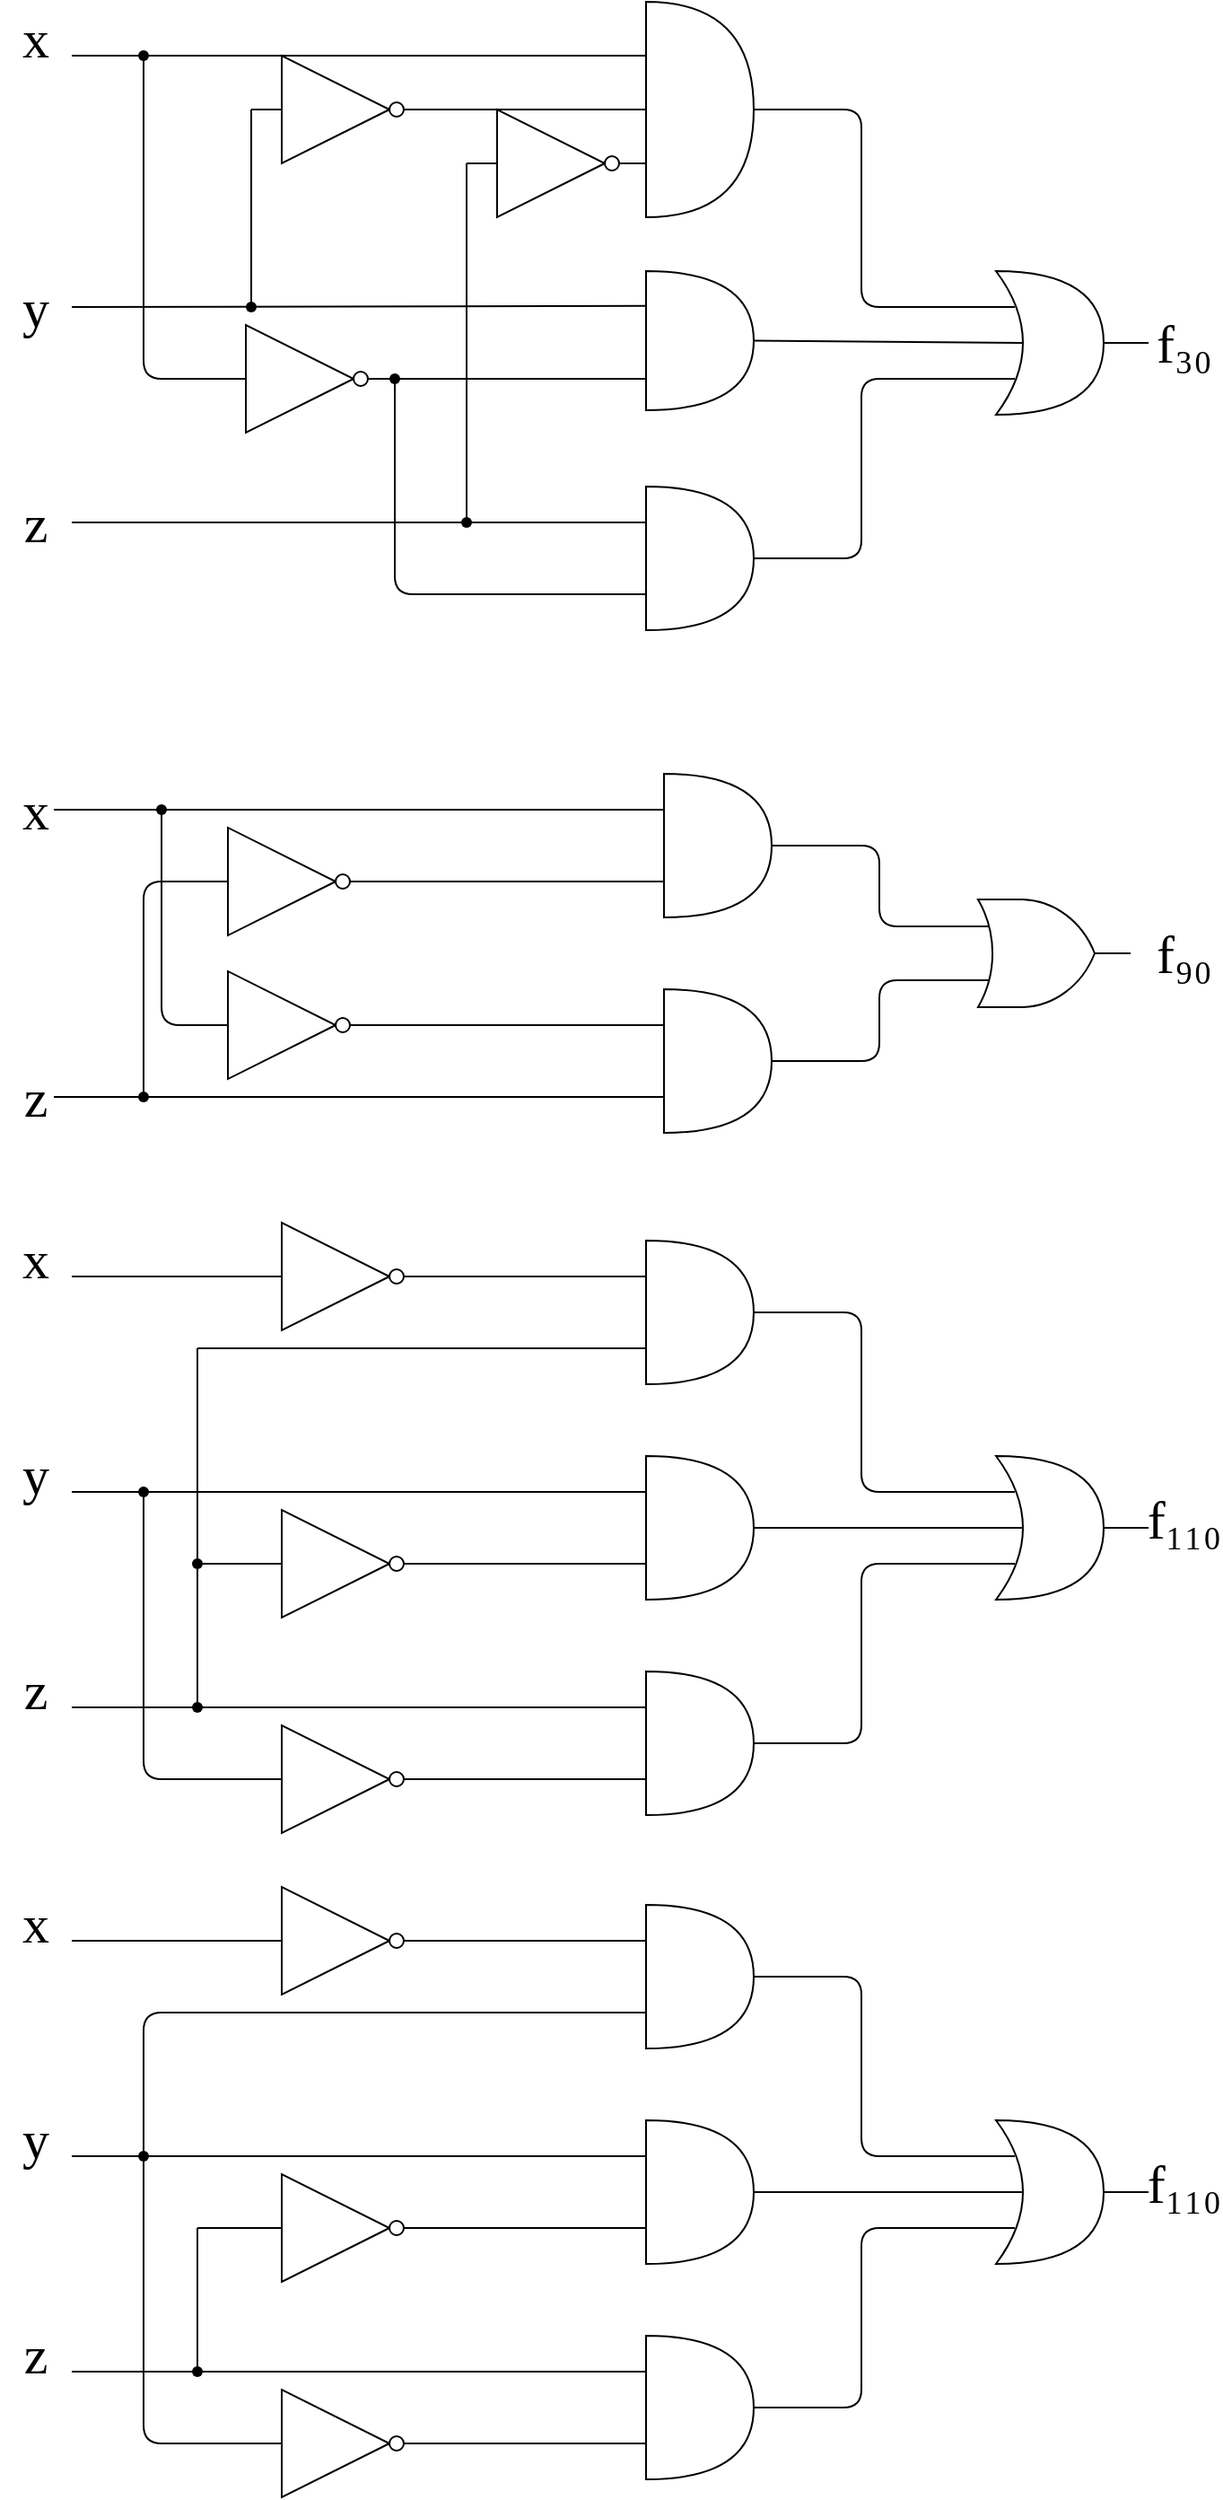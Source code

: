 <mxfile version="14.8.2" type="github">
  <diagram id="0W6Qc_67fqcdbap8SxTc" name="Page-1">
    <mxGraphModel dx="1422" dy="780" grid="1" gridSize="10" guides="1" tooltips="1" connect="1" arrows="1" fold="1" page="1" pageScale="1" pageWidth="1169" pageHeight="1654" math="0" shadow="0">
      <root>
        <mxCell id="0" />
        <mxCell id="1" parent="0" />
        <mxCell id="t_ojbRMO7QkopfVW23T1-269" value="" style="group" parent="1" vertex="1" connectable="0">
          <mxGeometry y="430" width="680" height="200" as="geometry" />
        </mxCell>
        <mxCell id="t_ojbRMO7QkopfVW23T1-270" value="" style="endArrow=none;html=1;entryX=0;entryY=0.25;entryDx=0;entryDy=0;entryPerimeter=0;startArrow=none;" parent="t_ojbRMO7QkopfVW23T1-269" source="t_ojbRMO7QkopfVW23T1-286" target="t_ojbRMO7QkopfVW23T1-274" edge="1">
          <mxGeometry width="50" height="50" relative="1" as="geometry">
            <mxPoint x="30" y="20" as="sourcePoint" />
            <mxPoint x="370" y="15" as="targetPoint" />
          </mxGeometry>
        </mxCell>
        <mxCell id="t_ojbRMO7QkopfVW23T1-271" value="" style="verticalLabelPosition=bottom;shadow=0;dashed=0;align=center;html=1;verticalAlign=top;shape=mxgraph.electrical.logic_gates.inverter_2;sketch=0;strokeColor=#000000;fillColor=#ffffff;" parent="t_ojbRMO7QkopfVW23T1-269" vertex="1">
          <mxGeometry x="110" y="110" width="100" height="60" as="geometry" />
        </mxCell>
        <mxCell id="t_ojbRMO7QkopfVW23T1-272" value="" style="verticalLabelPosition=bottom;shadow=0;dashed=0;align=center;html=1;verticalAlign=top;shape=mxgraph.electrical.logic_gates.logic_gate;operation=or;sketch=0;strokeColor=#000000;fillColor=#ffffff;" parent="t_ojbRMO7QkopfVW23T1-269" vertex="1">
          <mxGeometry x="530" y="70" width="100" height="60" as="geometry" />
        </mxCell>
        <mxCell id="t_ojbRMO7QkopfVW23T1-273" value="" style="verticalLabelPosition=bottom;shadow=0;dashed=0;align=center;html=1;verticalAlign=top;shape=mxgraph.electrical.logic_gates.inverter_2;sketch=0;strokeColor=#000000;fillColor=#ffffff;" parent="t_ojbRMO7QkopfVW23T1-269" vertex="1">
          <mxGeometry x="110" y="30" width="100" height="60" as="geometry" />
        </mxCell>
        <mxCell id="t_ojbRMO7QkopfVW23T1-274" value="" style="shape=or;whiteSpace=wrap;html=1;shadow=0;sketch=0;strokeColor=#000000;fillColor=#ffffff;" parent="t_ojbRMO7QkopfVW23T1-269" vertex="1">
          <mxGeometry x="370" width="60" height="80" as="geometry" />
        </mxCell>
        <mxCell id="t_ojbRMO7QkopfVW23T1-275" value="" style="endArrow=none;html=1;entryX=0;entryY=0.25;entryDx=0;entryDy=0;entryPerimeter=0;exitX=1;exitY=0.5;exitDx=0;exitDy=0;exitPerimeter=0;" parent="t_ojbRMO7QkopfVW23T1-269" source="t_ojbRMO7QkopfVW23T1-271" target="t_ojbRMO7QkopfVW23T1-276" edge="1">
          <mxGeometry width="50" height="50" relative="1" as="geometry">
            <mxPoint x="250" y="140" as="sourcePoint" />
            <mxPoint x="370" y="135" as="targetPoint" />
          </mxGeometry>
        </mxCell>
        <mxCell id="t_ojbRMO7QkopfVW23T1-276" value="" style="shape=or;whiteSpace=wrap;html=1;shadow=0;sketch=0;strokeColor=#000000;fillColor=#ffffff;" parent="t_ojbRMO7QkopfVW23T1-269" vertex="1">
          <mxGeometry x="370" y="120" width="60" height="80" as="geometry" />
        </mxCell>
        <mxCell id="t_ojbRMO7QkopfVW23T1-277" value="" style="endArrow=none;html=1;exitX=0;exitY=0.5;exitDx=0;exitDy=0;exitPerimeter=0;" parent="t_ojbRMO7QkopfVW23T1-269" source="t_ojbRMO7QkopfVW23T1-271" edge="1">
          <mxGeometry width="50" height="50" relative="1" as="geometry">
            <mxPoint x="260" y="250" as="sourcePoint" />
            <mxPoint x="90" y="20" as="targetPoint" />
            <Array as="points">
              <mxPoint x="90" y="140" />
            </Array>
          </mxGeometry>
        </mxCell>
        <mxCell id="t_ojbRMO7QkopfVW23T1-278" value="" style="endArrow=none;html=1;entryX=0;entryY=0.75;entryDx=0;entryDy=0;entryPerimeter=0;exitX=1;exitY=0.5;exitDx=0;exitDy=0;exitPerimeter=0;" parent="t_ojbRMO7QkopfVW23T1-269" source="t_ojbRMO7QkopfVW23T1-273" target="t_ojbRMO7QkopfVW23T1-274" edge="1">
          <mxGeometry width="50" height="50" relative="1" as="geometry">
            <mxPoint x="210" y="60" as="sourcePoint" />
            <mxPoint x="360" y="59.5" as="targetPoint" />
          </mxGeometry>
        </mxCell>
        <mxCell id="t_ojbRMO7QkopfVW23T1-279" value="" style="endArrow=none;html=1;entryX=0;entryY=0.75;entryDx=0;entryDy=0;entryPerimeter=0;" parent="t_ojbRMO7QkopfVW23T1-269" target="t_ojbRMO7QkopfVW23T1-276" edge="1">
          <mxGeometry width="50" height="50" relative="1" as="geometry">
            <mxPoint x="30" y="180" as="sourcePoint" />
            <mxPoint x="310" y="200" as="targetPoint" />
          </mxGeometry>
        </mxCell>
        <mxCell id="t_ojbRMO7QkopfVW23T1-280" value="" style="endArrow=none;html=1;exitX=0;exitY=0.5;exitDx=0;exitDy=0;exitPerimeter=0;" parent="t_ojbRMO7QkopfVW23T1-269" source="t_ojbRMO7QkopfVW23T1-273" edge="1">
          <mxGeometry width="50" height="50" relative="1" as="geometry">
            <mxPoint x="120" y="150" as="sourcePoint" />
            <mxPoint x="80" y="180" as="targetPoint" />
            <Array as="points">
              <mxPoint x="80" y="60" />
            </Array>
          </mxGeometry>
        </mxCell>
        <mxCell id="t_ojbRMO7QkopfVW23T1-281" value="" style="endArrow=none;html=1;entryX=0;entryY=0.25;entryDx=0;entryDy=0;entryPerimeter=0;exitX=1;exitY=0.5;exitDx=0;exitDy=0;exitPerimeter=0;" parent="t_ojbRMO7QkopfVW23T1-269" source="t_ojbRMO7QkopfVW23T1-274" target="t_ojbRMO7QkopfVW23T1-272" edge="1">
          <mxGeometry width="50" height="50" relative="1" as="geometry">
            <mxPoint x="260" y="250" as="sourcePoint" />
            <mxPoint x="310" y="200" as="targetPoint" />
            <Array as="points">
              <mxPoint x="490" y="40" />
              <mxPoint x="490" y="85" />
            </Array>
          </mxGeometry>
        </mxCell>
        <mxCell id="t_ojbRMO7QkopfVW23T1-282" value="" style="endArrow=none;html=1;entryX=0;entryY=0.75;entryDx=0;entryDy=0;entryPerimeter=0;exitX=1;exitY=0.5;exitDx=0;exitDy=0;exitPerimeter=0;" parent="t_ojbRMO7QkopfVW23T1-269" source="t_ojbRMO7QkopfVW23T1-276" target="t_ojbRMO7QkopfVW23T1-272" edge="1">
          <mxGeometry width="50" height="50" relative="1" as="geometry">
            <mxPoint x="440" y="50" as="sourcePoint" />
            <mxPoint x="540" y="95" as="targetPoint" />
            <Array as="points">
              <mxPoint x="490" y="160" />
              <mxPoint x="490" y="115" />
            </Array>
          </mxGeometry>
        </mxCell>
        <mxCell id="t_ojbRMO7QkopfVW23T1-283" value="&lt;font style=&quot;font-size: 30px&quot; face=&quot;Times New Roman&quot;&gt;x&lt;/font&gt;" style="text;html=1;strokeColor=none;fillColor=none;align=center;verticalAlign=middle;whiteSpace=wrap;rounded=0;shadow=0;sketch=0;" parent="t_ojbRMO7QkopfVW23T1-269" vertex="1">
          <mxGeometry y="10" width="40" height="20" as="geometry" />
        </mxCell>
        <mxCell id="t_ojbRMO7QkopfVW23T1-284" value="&lt;font style=&quot;font-size: 30px&quot; face=&quot;Times New Roman&quot;&gt;z&lt;/font&gt;" style="text;html=1;strokeColor=none;fillColor=none;align=center;verticalAlign=middle;whiteSpace=wrap;rounded=0;shadow=0;sketch=0;" parent="t_ojbRMO7QkopfVW23T1-269" vertex="1">
          <mxGeometry y="170" width="40" height="20" as="geometry" />
        </mxCell>
        <mxCell id="t_ojbRMO7QkopfVW23T1-285" value="&lt;div style=&quot;font-size: 30px&quot;&gt;&lt;font style=&quot;font-size: 30px&quot; face=&quot;Times New Roman&quot;&gt;f₉₀&lt;/font&gt;&lt;/div&gt;" style="text;html=1;strokeColor=none;fillColor=none;align=center;verticalAlign=middle;whiteSpace=wrap;rounded=0;shadow=0;sketch=0;" parent="t_ojbRMO7QkopfVW23T1-269" vertex="1">
          <mxGeometry x="640" y="90" width="40" height="20" as="geometry" />
        </mxCell>
        <mxCell id="t_ojbRMO7QkopfVW23T1-286" value="" style="shape=waypoint;sketch=0;fillStyle=solid;size=6;pointerEvents=1;points=[];fillColor=none;resizable=0;rotatable=0;perimeter=centerPerimeter;snapToPoint=1;" parent="t_ojbRMO7QkopfVW23T1-269" vertex="1">
          <mxGeometry x="70" width="40" height="40" as="geometry" />
        </mxCell>
        <mxCell id="t_ojbRMO7QkopfVW23T1-287" value="" style="endArrow=none;html=1;entryDx=0;entryDy=0;entryPerimeter=0;" parent="t_ojbRMO7QkopfVW23T1-269" target="t_ojbRMO7QkopfVW23T1-286" edge="1">
          <mxGeometry width="50" height="50" relative="1" as="geometry">
            <mxPoint x="30" y="20" as="sourcePoint" />
            <mxPoint x="370" y="20" as="targetPoint" />
          </mxGeometry>
        </mxCell>
        <mxCell id="t_ojbRMO7QkopfVW23T1-288" value="" style="shape=waypoint;sketch=0;fillStyle=solid;size=6;pointerEvents=1;points=[];fillColor=none;resizable=0;rotatable=0;perimeter=centerPerimeter;snapToPoint=1;" parent="t_ojbRMO7QkopfVW23T1-269" vertex="1">
          <mxGeometry x="60" y="160" width="40" height="40" as="geometry" />
        </mxCell>
        <mxCell id="t_ojbRMO7QkopfVW23T1-289" value="" style="group" parent="1" vertex="1" connectable="0">
          <mxGeometry y="680" width="615" height="330" as="geometry" />
        </mxCell>
        <mxCell id="t_ojbRMO7QkopfVW23T1-290" value="" style="shape=xor;whiteSpace=wrap;html=1;" parent="t_ojbRMO7QkopfVW23T1-289" vertex="1">
          <mxGeometry x="555" y="130" width="60" height="80" as="geometry" />
        </mxCell>
        <mxCell id="t_ojbRMO7QkopfVW23T1-291" value="" style="shape=or;whiteSpace=wrap;html=1;" parent="t_ojbRMO7QkopfVW23T1-289" vertex="1">
          <mxGeometry x="360" y="10" width="60" height="80" as="geometry" />
        </mxCell>
        <mxCell id="t_ojbRMO7QkopfVW23T1-292" value="&lt;font style=&quot;font-size: 30px&quot; face=&quot;Times New Roman&quot;&gt;x&lt;/font&gt;" style="text;html=1;strokeColor=none;fillColor=none;align=center;verticalAlign=middle;whiteSpace=wrap;rounded=0;shadow=0;sketch=0;" parent="t_ojbRMO7QkopfVW23T1-289" vertex="1">
          <mxGeometry y="10" width="40" height="20" as="geometry" />
        </mxCell>
        <mxCell id="t_ojbRMO7QkopfVW23T1-293" value="&lt;font style=&quot;font-size: 30px&quot; face=&quot;Times New Roman&quot;&gt;z&lt;/font&gt;" style="text;html=1;strokeColor=none;fillColor=none;align=center;verticalAlign=middle;whiteSpace=wrap;rounded=0;shadow=0;sketch=0;" parent="t_ojbRMO7QkopfVW23T1-289" vertex="1">
          <mxGeometry y="250" width="40" height="20" as="geometry" />
        </mxCell>
        <mxCell id="t_ojbRMO7QkopfVW23T1-294" value="&lt;font style=&quot;font-size: 30px&quot; face=&quot;Times New Roman&quot;&gt;y&lt;/font&gt;" style="text;html=1;strokeColor=none;fillColor=none;align=center;verticalAlign=middle;whiteSpace=wrap;rounded=0;shadow=0;sketch=0;" parent="t_ojbRMO7QkopfVW23T1-289" vertex="1">
          <mxGeometry y="130" width="40" height="20" as="geometry" />
        </mxCell>
        <mxCell id="t_ojbRMO7QkopfVW23T1-295" value="" style="endArrow=none;html=1;entryX=0;entryY=0.25;entryDx=0;entryDy=0;entryPerimeter=0;exitX=1;exitY=0.5;exitDx=0;exitDy=0;exitPerimeter=0;" parent="t_ojbRMO7QkopfVW23T1-289" source="t_ojbRMO7QkopfVW23T1-296" target="t_ojbRMO7QkopfVW23T1-291" edge="1">
          <mxGeometry width="50" height="50" relative="1" as="geometry">
            <mxPoint x="140" y="30" as="sourcePoint" />
            <mxPoint x="460" y="150" as="targetPoint" />
          </mxGeometry>
        </mxCell>
        <mxCell id="t_ojbRMO7QkopfVW23T1-296" value="" style="verticalLabelPosition=bottom;shadow=0;dashed=0;align=center;html=1;verticalAlign=top;shape=mxgraph.electrical.logic_gates.inverter_2;sketch=0;strokeColor=#000000;fillColor=#ffffff;" parent="t_ojbRMO7QkopfVW23T1-289" vertex="1">
          <mxGeometry x="140" width="100" height="60" as="geometry" />
        </mxCell>
        <mxCell id="t_ojbRMO7QkopfVW23T1-297" value="" style="endArrow=none;html=1;entryX=1;entryY=1;entryDx=0;entryDy=0;exitX=0;exitY=0.25;exitDx=0;exitDy=0;exitPerimeter=0;" parent="t_ojbRMO7QkopfVW23T1-289" source="t_ojbRMO7QkopfVW23T1-298" target="t_ojbRMO7QkopfVW23T1-294" edge="1">
          <mxGeometry width="50" height="50" relative="1" as="geometry">
            <mxPoint x="350" y="110" as="sourcePoint" />
            <mxPoint x="460" y="30" as="targetPoint" />
          </mxGeometry>
        </mxCell>
        <mxCell id="t_ojbRMO7QkopfVW23T1-298" value="" style="shape=or;whiteSpace=wrap;html=1;" parent="t_ojbRMO7QkopfVW23T1-289" vertex="1">
          <mxGeometry x="360" y="130" width="60" height="80" as="geometry" />
        </mxCell>
        <mxCell id="t_ojbRMO7QkopfVW23T1-299" value="" style="shape=or;whiteSpace=wrap;html=1;" parent="t_ojbRMO7QkopfVW23T1-289" vertex="1">
          <mxGeometry x="360" y="250" width="60" height="80" as="geometry" />
        </mxCell>
        <mxCell id="t_ojbRMO7QkopfVW23T1-300" value="" style="verticalLabelPosition=bottom;shadow=0;dashed=0;align=center;html=1;verticalAlign=top;shape=mxgraph.electrical.logic_gates.inverter_2;sketch=0;strokeColor=#000000;fillColor=#ffffff;" parent="t_ojbRMO7QkopfVW23T1-289" vertex="1">
          <mxGeometry x="140" y="160" width="100" height="60" as="geometry" />
        </mxCell>
        <mxCell id="t_ojbRMO7QkopfVW23T1-301" value="" style="endArrow=none;html=1;exitX=0;exitY=0.5;exitDx=0;exitDy=0;exitPerimeter=0;" parent="t_ojbRMO7QkopfVW23T1-289" source="t_ojbRMO7QkopfVW23T1-300" edge="1">
          <mxGeometry width="50" height="50" relative="1" as="geometry">
            <mxPoint x="410" y="80" as="sourcePoint" />
            <mxPoint x="110" y="190" as="targetPoint" />
          </mxGeometry>
        </mxCell>
        <mxCell id="t_ojbRMO7QkopfVW23T1-302" value="" style="endArrow=none;html=1;exitX=1;exitY=0.5;exitDx=0;exitDy=0;exitPerimeter=0;entryX=0;entryY=0.75;entryDx=0;entryDy=0;entryPerimeter=0;" parent="t_ojbRMO7QkopfVW23T1-289" source="t_ojbRMO7QkopfVW23T1-300" target="t_ojbRMO7QkopfVW23T1-298" edge="1">
          <mxGeometry width="50" height="50" relative="1" as="geometry">
            <mxPoint x="410" y="80" as="sourcePoint" />
            <mxPoint x="460" y="30" as="targetPoint" />
          </mxGeometry>
        </mxCell>
        <mxCell id="t_ojbRMO7QkopfVW23T1-303" value="" style="endArrow=none;html=1;exitX=0;exitY=0.5;exitDx=0;exitDy=0;exitPerimeter=0;" parent="t_ojbRMO7QkopfVW23T1-289" source="t_ojbRMO7QkopfVW23T1-318" edge="1">
          <mxGeometry width="50" height="50" relative="1" as="geometry">
            <mxPoint x="410" y="80" as="sourcePoint" />
            <mxPoint x="80" y="150" as="targetPoint" />
            <Array as="points">
              <mxPoint x="80" y="310" />
            </Array>
          </mxGeometry>
        </mxCell>
        <mxCell id="t_ojbRMO7QkopfVW23T1-304" value="" style="endArrow=none;html=1;exitDx=0;exitDy=0;exitPerimeter=0;startArrow=none;" parent="t_ojbRMO7QkopfVW23T1-289" source="t_ojbRMO7QkopfVW23T1-314" edge="1">
          <mxGeometry width="50" height="50" relative="1" as="geometry">
            <mxPoint x="410" y="80" as="sourcePoint" />
            <mxPoint x="110" y="270" as="targetPoint" />
          </mxGeometry>
        </mxCell>
        <mxCell id="t_ojbRMO7QkopfVW23T1-305" value="" style="endArrow=none;html=1;exitX=1;exitY=1;exitDx=0;exitDy=0;" parent="t_ojbRMO7QkopfVW23T1-289" source="t_ojbRMO7QkopfVW23T1-293" edge="1">
          <mxGeometry width="50" height="50" relative="1" as="geometry">
            <mxPoint x="410" y="80" as="sourcePoint" />
            <mxPoint x="110" y="270" as="targetPoint" />
          </mxGeometry>
        </mxCell>
        <mxCell id="t_ojbRMO7QkopfVW23T1-306" value="" style="endArrow=none;html=1;startArrow=none;" parent="t_ojbRMO7QkopfVW23T1-289" source="t_ojbRMO7QkopfVW23T1-312" edge="1">
          <mxGeometry width="50" height="50" relative="1" as="geometry">
            <mxPoint x="110" y="270" as="sourcePoint" />
            <mxPoint x="110" y="70" as="targetPoint" />
          </mxGeometry>
        </mxCell>
        <mxCell id="t_ojbRMO7QkopfVW23T1-307" value="" style="endArrow=none;html=1;exitX=0;exitY=0.75;exitDx=0;exitDy=0;exitPerimeter=0;" parent="t_ojbRMO7QkopfVW23T1-289" source="t_ojbRMO7QkopfVW23T1-291" edge="1">
          <mxGeometry width="50" height="50" relative="1" as="geometry">
            <mxPoint x="120" y="280" as="sourcePoint" />
            <mxPoint x="110" y="70" as="targetPoint" />
          </mxGeometry>
        </mxCell>
        <mxCell id="t_ojbRMO7QkopfVW23T1-308" value="" style="endArrow=none;html=1;entryX=1;entryY=0.5;entryDx=0;entryDy=0;entryPerimeter=0;exitX=0.175;exitY=0.25;exitDx=0;exitDy=0;exitPerimeter=0;" parent="t_ojbRMO7QkopfVW23T1-289" source="t_ojbRMO7QkopfVW23T1-290" target="t_ojbRMO7QkopfVW23T1-291" edge="1">
          <mxGeometry width="50" height="50" relative="1" as="geometry">
            <mxPoint x="410" y="80" as="sourcePoint" />
            <mxPoint x="460" y="30" as="targetPoint" />
            <Array as="points">
              <mxPoint x="480" y="150" />
              <mxPoint x="480" y="50" />
            </Array>
          </mxGeometry>
        </mxCell>
        <mxCell id="t_ojbRMO7QkopfVW23T1-309" value="" style="endArrow=none;html=1;entryX=1;entryY=0.5;entryDx=0;entryDy=0;entryPerimeter=0;exitX=0.25;exitY=0.5;exitDx=0;exitDy=0;exitPerimeter=0;" parent="t_ojbRMO7QkopfVW23T1-289" source="t_ojbRMO7QkopfVW23T1-290" target="t_ojbRMO7QkopfVW23T1-298" edge="1">
          <mxGeometry width="50" height="50" relative="1" as="geometry">
            <mxPoint x="575.5" y="160" as="sourcePoint" />
            <mxPoint x="430" y="60" as="targetPoint" />
          </mxGeometry>
        </mxCell>
        <mxCell id="t_ojbRMO7QkopfVW23T1-310" value="" style="endArrow=none;html=1;entryX=1;entryY=0.5;entryDx=0;entryDy=0;entryPerimeter=0;exitX=0.175;exitY=0.75;exitDx=0;exitDy=0;exitPerimeter=0;" parent="t_ojbRMO7QkopfVW23T1-289" source="t_ojbRMO7QkopfVW23T1-290" target="t_ojbRMO7QkopfVW23T1-299" edge="1">
          <mxGeometry width="50" height="50" relative="1" as="geometry">
            <mxPoint x="580" y="180" as="sourcePoint" />
            <mxPoint x="430" y="180" as="targetPoint" />
            <Array as="points">
              <mxPoint x="480" y="190" />
              <mxPoint x="480" y="290" />
            </Array>
          </mxGeometry>
        </mxCell>
        <mxCell id="t_ojbRMO7QkopfVW23T1-311" value="" style="shape=waypoint;sketch=0;fillStyle=solid;size=6;pointerEvents=1;points=[];fillColor=none;resizable=0;rotatable=0;perimeter=centerPerimeter;snapToPoint=1;" parent="t_ojbRMO7QkopfVW23T1-289" vertex="1">
          <mxGeometry x="60" y="130" width="40" height="40" as="geometry" />
        </mxCell>
        <mxCell id="t_ojbRMO7QkopfVW23T1-312" value="" style="shape=waypoint;sketch=0;fillStyle=solid;size=6;pointerEvents=1;points=[];fillColor=none;resizable=0;rotatable=0;perimeter=centerPerimeter;snapToPoint=1;" parent="t_ojbRMO7QkopfVW23T1-289" vertex="1">
          <mxGeometry x="90" y="170" width="40" height="40" as="geometry" />
        </mxCell>
        <mxCell id="t_ojbRMO7QkopfVW23T1-313" value="" style="endArrow=none;html=1;" parent="t_ojbRMO7QkopfVW23T1-289" target="t_ojbRMO7QkopfVW23T1-312" edge="1">
          <mxGeometry width="50" height="50" relative="1" as="geometry">
            <mxPoint x="110" y="270" as="sourcePoint" />
            <mxPoint x="110" y="70" as="targetPoint" />
          </mxGeometry>
        </mxCell>
        <mxCell id="t_ojbRMO7QkopfVW23T1-314" value="" style="shape=waypoint;sketch=0;fillStyle=solid;size=6;pointerEvents=1;points=[];fillColor=none;resizable=0;rotatable=0;perimeter=centerPerimeter;snapToPoint=1;" parent="t_ojbRMO7QkopfVW23T1-289" vertex="1">
          <mxGeometry x="90" y="250" width="40" height="40" as="geometry" />
        </mxCell>
        <mxCell id="t_ojbRMO7QkopfVW23T1-315" value="" style="endArrow=none;html=1;exitX=0;exitY=0.25;exitDx=0;exitDy=0;exitPerimeter=0;" parent="t_ojbRMO7QkopfVW23T1-289" source="t_ojbRMO7QkopfVW23T1-299" target="t_ojbRMO7QkopfVW23T1-314" edge="1">
          <mxGeometry width="50" height="50" relative="1" as="geometry">
            <mxPoint x="360" y="270" as="sourcePoint" />
            <mxPoint x="110" y="270" as="targetPoint" />
          </mxGeometry>
        </mxCell>
        <mxCell id="t_ojbRMO7QkopfVW23T1-316" value="" style="endArrow=none;html=1;entryX=0;entryY=0.5;entryDx=0;entryDy=0;entryPerimeter=0;exitX=1;exitY=1;exitDx=0;exitDy=0;" parent="t_ojbRMO7QkopfVW23T1-289" source="t_ojbRMO7QkopfVW23T1-292" target="t_ojbRMO7QkopfVW23T1-296" edge="1">
          <mxGeometry width="50" height="50" relative="1" as="geometry">
            <mxPoint x="370" y="80" as="sourcePoint" />
            <mxPoint x="420" y="30" as="targetPoint" />
          </mxGeometry>
        </mxCell>
        <mxCell id="t_ojbRMO7QkopfVW23T1-317" value="" style="group" parent="1" vertex="1" connectable="0">
          <mxGeometry x="140" y="835" width="540" height="185" as="geometry" />
        </mxCell>
        <mxCell id="t_ojbRMO7QkopfVW23T1-318" value="" style="verticalLabelPosition=bottom;shadow=0;dashed=0;align=center;html=1;verticalAlign=top;shape=mxgraph.electrical.logic_gates.inverter_2;sketch=0;strokeColor=#000000;fillColor=#ffffff;" parent="t_ojbRMO7QkopfVW23T1-317" vertex="1">
          <mxGeometry y="125" width="100" height="60" as="geometry" />
        </mxCell>
        <mxCell id="t_ojbRMO7QkopfVW23T1-319" value="&lt;div style=&quot;font-size: 30px&quot;&gt;&lt;font style=&quot;font-size: 30px&quot; face=&quot;Times New Roman&quot;&gt;f₁₁₀&lt;/font&gt;&lt;/div&gt;" style="text;html=1;strokeColor=none;fillColor=none;align=center;verticalAlign=middle;whiteSpace=wrap;rounded=0;shadow=0;sketch=0;" parent="t_ojbRMO7QkopfVW23T1-317" vertex="1">
          <mxGeometry x="500" width="40" height="20" as="geometry" />
        </mxCell>
        <mxCell id="t_ojbRMO7QkopfVW23T1-320" value="" style="endArrow=none;html=1;exitX=1;exitY=0.5;exitDx=0;exitDy=0;exitPerimeter=0;entryX=0;entryY=0.75;entryDx=0;entryDy=0;" parent="1" source="t_ojbRMO7QkopfVW23T1-290" target="t_ojbRMO7QkopfVW23T1-319" edge="1">
          <mxGeometry width="50" height="50" relative="1" as="geometry">
            <mxPoint x="610" y="850" as="sourcePoint" />
            <mxPoint x="330" y="700" as="targetPoint" />
          </mxGeometry>
        </mxCell>
        <mxCell id="t_ojbRMO7QkopfVW23T1-321" value="" style="endArrow=none;html=1;entryX=1;entryY=0.5;entryDx=0;entryDy=0;entryPerimeter=0;exitX=0;exitY=0.75;exitDx=0;exitDy=0;exitPerimeter=0;" parent="1" source="t_ojbRMO7QkopfVW23T1-299" target="t_ojbRMO7QkopfVW23T1-318" edge="1">
          <mxGeometry width="50" height="50" relative="1" as="geometry">
            <mxPoint x="410" y="760" as="sourcePoint" />
            <mxPoint x="460" y="710" as="targetPoint" />
          </mxGeometry>
        </mxCell>
        <mxCell id="t_ojbRMO7QkopfVW23T1-322" value="" style="group" parent="1" vertex="1" connectable="0">
          <mxGeometry width="680" height="350" as="geometry" />
        </mxCell>
        <mxCell id="t_ojbRMO7QkopfVW23T1-323" value="" style="shape=xor;whiteSpace=wrap;html=1;" parent="t_ojbRMO7QkopfVW23T1-322" vertex="1">
          <mxGeometry x="555" y="150" width="60" height="80" as="geometry" />
        </mxCell>
        <mxCell id="t_ojbRMO7QkopfVW23T1-324" value="" style="shape=or;whiteSpace=wrap;html=1;" parent="t_ojbRMO7QkopfVW23T1-322" vertex="1">
          <mxGeometry x="360" width="60" height="120" as="geometry" />
        </mxCell>
        <mxCell id="t_ojbRMO7QkopfVW23T1-325" value="&lt;font style=&quot;font-size: 30px&quot; face=&quot;Times New Roman&quot;&gt;x&lt;/font&gt;" style="text;html=1;strokeColor=none;fillColor=none;align=center;verticalAlign=middle;whiteSpace=wrap;rounded=0;shadow=0;sketch=0;" parent="t_ojbRMO7QkopfVW23T1-322" vertex="1">
          <mxGeometry y="10" width="40" height="20" as="geometry" />
        </mxCell>
        <mxCell id="t_ojbRMO7QkopfVW23T1-326" value="&lt;font style=&quot;font-size: 30px&quot; face=&quot;Times New Roman&quot;&gt;z&lt;/font&gt;" style="text;html=1;strokeColor=none;fillColor=none;align=center;verticalAlign=middle;whiteSpace=wrap;rounded=0;shadow=0;sketch=0;" parent="t_ojbRMO7QkopfVW23T1-322" vertex="1">
          <mxGeometry y="280" width="40" height="20" as="geometry" />
        </mxCell>
        <mxCell id="t_ojbRMO7QkopfVW23T1-327" value="&lt;font style=&quot;font-size: 30px&quot; face=&quot;Times New Roman&quot;&gt;y&lt;/font&gt;" style="text;html=1;strokeColor=none;fillColor=none;align=center;verticalAlign=middle;whiteSpace=wrap;rounded=0;shadow=0;sketch=0;" parent="t_ojbRMO7QkopfVW23T1-322" vertex="1">
          <mxGeometry y="160" width="40" height="20" as="geometry" />
        </mxCell>
        <mxCell id="t_ojbRMO7QkopfVW23T1-328" value="" style="endArrow=none;html=1;entryX=0;entryY=0.25;entryDx=0;entryDy=0;entryPerimeter=0;exitX=1;exitY=1;exitDx=0;exitDy=0;" parent="t_ojbRMO7QkopfVW23T1-322" source="t_ojbRMO7QkopfVW23T1-325" target="t_ojbRMO7QkopfVW23T1-324" edge="1">
          <mxGeometry y="30" width="50" height="50" as="geometry">
            <mxPoint x="50" y="70" as="sourcePoint" />
            <mxPoint x="460" y="180" as="targetPoint" />
          </mxGeometry>
        </mxCell>
        <mxCell id="t_ojbRMO7QkopfVW23T1-329" value="" style="endArrow=none;html=1;entryX=1;entryY=0.5;entryDx=0;entryDy=0;exitX=0;exitY=0.25;exitDx=0;exitDy=0;exitPerimeter=0;" parent="t_ojbRMO7QkopfVW23T1-322" source="t_ojbRMO7QkopfVW23T1-330" target="t_ojbRMO7QkopfVW23T1-327" edge="1">
          <mxGeometry y="30" width="50" height="50" as="geometry">
            <mxPoint x="350" y="140" as="sourcePoint" />
            <mxPoint x="460" y="60" as="targetPoint" />
          </mxGeometry>
        </mxCell>
        <mxCell id="t_ojbRMO7QkopfVW23T1-330" value="" style="shape=or;whiteSpace=wrap;html=1;" parent="t_ojbRMO7QkopfVW23T1-322" vertex="1">
          <mxGeometry x="360" y="150" width="60" height="77.5" as="geometry" />
        </mxCell>
        <mxCell id="t_ojbRMO7QkopfVW23T1-331" value="" style="verticalLabelPosition=bottom;shadow=0;dashed=0;align=center;html=1;verticalAlign=top;shape=mxgraph.electrical.logic_gates.inverter_2;sketch=0;strokeColor=#000000;fillColor=#ffffff;" parent="t_ojbRMO7QkopfVW23T1-322" vertex="1">
          <mxGeometry x="140" y="30" width="100" height="60" as="geometry" />
        </mxCell>
        <mxCell id="t_ojbRMO7QkopfVW23T1-332" value="" style="endArrow=none;html=1;exitX=1;exitY=0.5;exitDx=0;exitDy=0;exitPerimeter=0;entryX=0;entryY=0.5;entryDx=0;entryDy=0;entryPerimeter=0;" parent="t_ojbRMO7QkopfVW23T1-322" source="t_ojbRMO7QkopfVW23T1-331" target="t_ojbRMO7QkopfVW23T1-324" edge="1">
          <mxGeometry y="30" width="50" height="50" as="geometry">
            <mxPoint x="230" y="190" as="sourcePoint" />
            <mxPoint x="350" y="90" as="targetPoint" />
          </mxGeometry>
        </mxCell>
        <mxCell id="t_ojbRMO7QkopfVW23T1-333" value="" style="endArrow=none;html=1;exitDx=0;exitDy=0;exitPerimeter=0;startArrow=none;" parent="t_ojbRMO7QkopfVW23T1-322" edge="1">
          <mxGeometry y="30" width="50" height="50" as="geometry">
            <mxPoint x="110" y="300" as="sourcePoint" />
            <mxPoint x="110" y="300" as="targetPoint" />
          </mxGeometry>
        </mxCell>
        <mxCell id="t_ojbRMO7QkopfVW23T1-334" value="" style="endArrow=none;html=1;entryX=1;entryY=0.5;entryDx=0;entryDy=0;entryPerimeter=0;exitX=0.175;exitY=0.25;exitDx=0;exitDy=0;exitPerimeter=0;" parent="t_ojbRMO7QkopfVW23T1-322" source="t_ojbRMO7QkopfVW23T1-323" target="t_ojbRMO7QkopfVW23T1-324" edge="1">
          <mxGeometry y="30" width="50" height="50" as="geometry">
            <mxPoint x="410" y="110" as="sourcePoint" />
            <mxPoint x="460" y="60" as="targetPoint" />
            <Array as="points">
              <mxPoint x="480" y="170" />
              <mxPoint x="480" y="60" />
            </Array>
          </mxGeometry>
        </mxCell>
        <mxCell id="t_ojbRMO7QkopfVW23T1-335" value="" style="endArrow=none;html=1;entryX=1;entryY=0.5;entryDx=0;entryDy=0;entryPerimeter=0;exitX=0.25;exitY=0.5;exitDx=0;exitDy=0;exitPerimeter=0;" parent="t_ojbRMO7QkopfVW23T1-322" source="t_ojbRMO7QkopfVW23T1-323" target="t_ojbRMO7QkopfVW23T1-330" edge="1">
          <mxGeometry y="30" width="50" height="50" as="geometry">
            <mxPoint x="575.5" y="190" as="sourcePoint" />
            <mxPoint x="430" y="90" as="targetPoint" />
          </mxGeometry>
        </mxCell>
        <mxCell id="t_ojbRMO7QkopfVW23T1-336" value="" style="endArrow=none;html=1;entryX=1;entryY=0.5;entryDx=0;entryDy=0;entryPerimeter=0;exitX=0.175;exitY=0.75;exitDx=0;exitDy=0;exitPerimeter=0;" parent="t_ojbRMO7QkopfVW23T1-322" source="t_ojbRMO7QkopfVW23T1-323" target="t_ojbRMO7QkopfVW23T1-353" edge="1">
          <mxGeometry y="30" width="50" height="50" as="geometry">
            <mxPoint x="580" y="210" as="sourcePoint" />
            <mxPoint x="430" y="210" as="targetPoint" />
            <Array as="points">
              <mxPoint x="480" y="210" />
              <mxPoint x="480" y="310" />
            </Array>
          </mxGeometry>
        </mxCell>
        <mxCell id="t_ojbRMO7QkopfVW23T1-337" value="" style="endArrow=none;html=1;exitDx=0;exitDy=0;exitPerimeter=0;entryX=1;entryY=0.5;entryDx=0;entryDy=0;entryPerimeter=0;startArrow=none;" parent="t_ojbRMO7QkopfVW23T1-322" source="t_ojbRMO7QkopfVW23T1-348" target="t_ojbRMO7QkopfVW23T1-326" edge="1">
          <mxGeometry y="30" width="50" height="50" as="geometry">
            <mxPoint x="360" y="300" as="sourcePoint" />
            <mxPoint x="110" y="300" as="targetPoint" />
          </mxGeometry>
        </mxCell>
        <mxCell id="t_ojbRMO7QkopfVW23T1-338" value="" style="endArrow=none;html=1;entryX=0;entryY=0.5;entryDx=0;entryDy=0;entryPerimeter=0;" parent="t_ojbRMO7QkopfVW23T1-322" target="t_ojbRMO7QkopfVW23T1-339" edge="1">
          <mxGeometry width="50" height="50" relative="1" as="geometry">
            <mxPoint x="80" y="30" as="sourcePoint" />
            <mxPoint x="110" y="240" as="targetPoint" />
            <Array as="points">
              <mxPoint x="80" y="210" />
            </Array>
          </mxGeometry>
        </mxCell>
        <mxCell id="t_ojbRMO7QkopfVW23T1-339" value="" style="verticalLabelPosition=bottom;shadow=0;dashed=0;align=center;html=1;verticalAlign=top;shape=mxgraph.electrical.logic_gates.inverter_2;sketch=0;strokeColor=#000000;fillColor=#ffffff;" parent="t_ojbRMO7QkopfVW23T1-322" vertex="1">
          <mxGeometry x="120" y="180" width="100" height="60" as="geometry" />
        </mxCell>
        <mxCell id="t_ojbRMO7QkopfVW23T1-340" value="" style="endArrow=none;html=1;exitX=1;exitY=0.5;exitDx=0;exitDy=0;exitPerimeter=0;" parent="t_ojbRMO7QkopfVW23T1-322" source="t_ojbRMO7QkopfVW23T1-339" edge="1">
          <mxGeometry width="50" height="50" relative="1" as="geometry">
            <mxPoint x="280" y="240" as="sourcePoint" />
            <mxPoint x="360" y="210" as="targetPoint" />
          </mxGeometry>
        </mxCell>
        <mxCell id="t_ojbRMO7QkopfVW23T1-341" value="" style="endArrow=none;html=1;entryX=0;entryY=0.75;entryDx=0;entryDy=0;entryPerimeter=0;" parent="t_ojbRMO7QkopfVW23T1-322" target="t_ojbRMO7QkopfVW23T1-353" edge="1">
          <mxGeometry width="50" height="50" relative="1" as="geometry">
            <mxPoint x="220" y="210" as="sourcePoint" />
            <mxPoint x="330" y="190" as="targetPoint" />
            <Array as="points">
              <mxPoint x="220" y="330" />
            </Array>
          </mxGeometry>
        </mxCell>
        <mxCell id="t_ojbRMO7QkopfVW23T1-342" value="" style="endArrow=none;html=1;exitX=0;exitY=0.5;exitDx=0;exitDy=0;exitPerimeter=0;" parent="t_ojbRMO7QkopfVW23T1-322" source="t_ojbRMO7QkopfVW23T1-331" edge="1">
          <mxGeometry width="50" height="50" relative="1" as="geometry">
            <mxPoint x="280" y="240" as="sourcePoint" />
            <mxPoint x="140" y="170" as="targetPoint" />
          </mxGeometry>
        </mxCell>
        <mxCell id="t_ojbRMO7QkopfVW23T1-343" value="" style="endArrow=none;html=1;entryX=0;entryY=0.5;entryDx=0;entryDy=0;entryPerimeter=0;" parent="t_ojbRMO7QkopfVW23T1-322" target="t_ojbRMO7QkopfVW23T1-344" edge="1">
          <mxGeometry width="50" height="50" relative="1" as="geometry">
            <mxPoint x="260" y="290" as="sourcePoint" />
            <mxPoint x="240" y="120" as="targetPoint" />
          </mxGeometry>
        </mxCell>
        <mxCell id="t_ojbRMO7QkopfVW23T1-344" value="" style="verticalLabelPosition=bottom;shadow=0;dashed=0;align=center;html=1;verticalAlign=top;shape=mxgraph.electrical.logic_gates.inverter_2;sketch=0;strokeColor=#000000;fillColor=#ffffff;" parent="t_ojbRMO7QkopfVW23T1-322" vertex="1">
          <mxGeometry x="260" y="60" width="100" height="60" as="geometry" />
        </mxCell>
        <mxCell id="t_ojbRMO7QkopfVW23T1-345" style="edgeStyle=orthogonalEdgeStyle;rounded=0;orthogonalLoop=1;jettySize=auto;html=1;exitX=0;exitY=0.75;exitDx=0;exitDy=0;exitPerimeter=0;entryX=1;entryY=0.5;entryDx=0;entryDy=0;entryPerimeter=0;" parent="t_ojbRMO7QkopfVW23T1-322" source="t_ojbRMO7QkopfVW23T1-324" target="t_ojbRMO7QkopfVW23T1-344" edge="1">
          <mxGeometry relative="1" as="geometry" />
        </mxCell>
        <mxCell id="t_ojbRMO7QkopfVW23T1-346" value="" style="shape=waypoint;sketch=0;fillStyle=solid;size=6;pointerEvents=1;points=[];fillColor=none;resizable=0;rotatable=0;perimeter=centerPerimeter;snapToPoint=1;" parent="t_ojbRMO7QkopfVW23T1-322" vertex="1">
          <mxGeometry x="60" y="10" width="40" height="40" as="geometry" />
        </mxCell>
        <mxCell id="t_ojbRMO7QkopfVW23T1-347" value="" style="shape=waypoint;sketch=0;fillStyle=solid;size=6;pointerEvents=1;points=[];fillColor=none;resizable=0;rotatable=0;perimeter=centerPerimeter;snapToPoint=1;" parent="t_ojbRMO7QkopfVW23T1-322" vertex="1">
          <mxGeometry x="120" y="150" width="40" height="40" as="geometry" />
        </mxCell>
        <mxCell id="t_ojbRMO7QkopfVW23T1-348" value="" style="shape=waypoint;sketch=0;fillStyle=solid;size=6;pointerEvents=1;points=[];fillColor=none;resizable=0;rotatable=0;perimeter=centerPerimeter;snapToPoint=1;" parent="t_ojbRMO7QkopfVW23T1-322" vertex="1">
          <mxGeometry x="240" y="270" width="40" height="40" as="geometry" />
        </mxCell>
        <mxCell id="t_ojbRMO7QkopfVW23T1-349" value="" style="endArrow=none;html=1;exitX=0;exitY=0.25;exitDx=0;exitDy=0;exitPerimeter=0;entryDx=0;entryDy=0;entryPerimeter=0;" parent="t_ojbRMO7QkopfVW23T1-322" source="t_ojbRMO7QkopfVW23T1-353" target="t_ojbRMO7QkopfVW23T1-348" edge="1">
          <mxGeometry y="30" width="50" height="50" as="geometry">
            <mxPoint x="350" y="290" as="sourcePoint" />
            <mxPoint x="40" y="290" as="targetPoint" />
          </mxGeometry>
        </mxCell>
        <mxCell id="t_ojbRMO7QkopfVW23T1-350" value="" style="shape=waypoint;sketch=0;fillStyle=solid;size=6;pointerEvents=1;points=[];fillColor=none;resizable=0;rotatable=0;perimeter=centerPerimeter;snapToPoint=1;" parent="t_ojbRMO7QkopfVW23T1-322" vertex="1">
          <mxGeometry x="200" y="190" width="40" height="40" as="geometry" />
        </mxCell>
        <mxCell id="t_ojbRMO7QkopfVW23T1-351" value="&lt;div style=&quot;font-size: 30px&quot;&gt;&lt;font style=&quot;font-size: 30px&quot; face=&quot;Times New Roman&quot;&gt;f₃₀&lt;/font&gt;&lt;/div&gt;" style="text;html=1;strokeColor=none;fillColor=none;align=center;verticalAlign=middle;whiteSpace=wrap;rounded=0;shadow=0;sketch=0;" parent="t_ojbRMO7QkopfVW23T1-322" vertex="1">
          <mxGeometry x="640" y="180" width="40" height="20" as="geometry" />
        </mxCell>
        <mxCell id="t_ojbRMO7QkopfVW23T1-352" value="" style="endArrow=none;html=1;exitX=1;exitY=0.5;exitDx=0;exitDy=0;exitPerimeter=0;entryX=0;entryY=0.5;entryDx=0;entryDy=0;" parent="t_ojbRMO7QkopfVW23T1-322" source="t_ojbRMO7QkopfVW23T1-323" target="t_ojbRMO7QkopfVW23T1-351" edge="1">
          <mxGeometry width="50" height="50" relative="1" as="geometry">
            <mxPoint x="615" y="192" as="sourcePoint" />
            <mxPoint x="330" y="42" as="targetPoint" />
          </mxGeometry>
        </mxCell>
        <mxCell id="t_ojbRMO7QkopfVW23T1-353" value="" style="shape=or;whiteSpace=wrap;html=1;" parent="t_ojbRMO7QkopfVW23T1-322" vertex="1">
          <mxGeometry x="360" y="270" width="60" height="80" as="geometry" />
        </mxCell>
        <mxCell id="t_ojbRMO7QkopfVW23T1-354" value="" style="group" parent="1" vertex="1" connectable="0">
          <mxGeometry x="140" y="1205" width="540" height="185" as="geometry" />
        </mxCell>
        <mxCell id="t_ojbRMO7QkopfVW23T1-355" value="" style="verticalLabelPosition=bottom;shadow=0;dashed=0;align=center;html=1;verticalAlign=top;shape=mxgraph.electrical.logic_gates.inverter_2;sketch=0;strokeColor=#000000;fillColor=#ffffff;" parent="t_ojbRMO7QkopfVW23T1-354" vertex="1">
          <mxGeometry y="125" width="100" height="60" as="geometry" />
        </mxCell>
        <mxCell id="t_ojbRMO7QkopfVW23T1-356" value="&lt;div style=&quot;font-size: 30px&quot;&gt;&lt;font style=&quot;font-size: 30px&quot; face=&quot;Times New Roman&quot;&gt;f₁₁₀&lt;/font&gt;&lt;/div&gt;" style="text;html=1;strokeColor=none;fillColor=none;align=center;verticalAlign=middle;whiteSpace=wrap;rounded=0;shadow=0;sketch=0;" parent="t_ojbRMO7QkopfVW23T1-354" vertex="1">
          <mxGeometry x="500" width="40" height="20" as="geometry" />
        </mxCell>
        <mxCell id="t_ojbRMO7QkopfVW23T1-357" value="" style="endArrow=none;html=1;exitX=1;exitY=0.5;exitDx=0;exitDy=0;exitPerimeter=0;entryX=0;entryY=0.75;entryDx=0;entryDy=0;" parent="1" source="t_ojbRMO7QkopfVW23T1-359" target="t_ojbRMO7QkopfVW23T1-356" edge="1">
          <mxGeometry width="50" height="50" relative="1" as="geometry">
            <mxPoint x="610" y="1220" as="sourcePoint" />
            <mxPoint x="330" y="1070" as="targetPoint" />
          </mxGeometry>
        </mxCell>
        <mxCell id="t_ojbRMO7QkopfVW23T1-358" value="" style="endArrow=none;html=1;entryX=1;entryY=0.5;entryDx=0;entryDy=0;entryPerimeter=0;exitX=0;exitY=0.75;exitDx=0;exitDy=0;exitPerimeter=0;" parent="1" source="t_ojbRMO7QkopfVW23T1-368" target="t_ojbRMO7QkopfVW23T1-355" edge="1">
          <mxGeometry width="50" height="50" relative="1" as="geometry">
            <mxPoint x="410" y="1130" as="sourcePoint" />
            <mxPoint x="460" y="1080" as="targetPoint" />
          </mxGeometry>
        </mxCell>
        <mxCell id="t_ojbRMO7QkopfVW23T1-359" value="" style="shape=xor;whiteSpace=wrap;html=1;" parent="1" vertex="1">
          <mxGeometry x="555" y="1180" width="60" height="80" as="geometry" />
        </mxCell>
        <mxCell id="t_ojbRMO7QkopfVW23T1-360" value="" style="shape=or;whiteSpace=wrap;html=1;" parent="1" vertex="1">
          <mxGeometry x="360" y="1060" width="60" height="80" as="geometry" />
        </mxCell>
        <mxCell id="t_ojbRMO7QkopfVW23T1-361" value="&lt;font style=&quot;font-size: 30px&quot; face=&quot;Times New Roman&quot;&gt;x&lt;/font&gt;" style="text;html=1;strokeColor=none;fillColor=none;align=center;verticalAlign=middle;whiteSpace=wrap;rounded=0;shadow=0;sketch=0;" parent="1" vertex="1">
          <mxGeometry y="1060" width="40" height="20" as="geometry" />
        </mxCell>
        <mxCell id="t_ojbRMO7QkopfVW23T1-362" value="&lt;font style=&quot;font-size: 30px&quot; face=&quot;Times New Roman&quot;&gt;z&lt;/font&gt;" style="text;html=1;strokeColor=none;fillColor=none;align=center;verticalAlign=middle;whiteSpace=wrap;rounded=0;shadow=0;sketch=0;" parent="1" vertex="1">
          <mxGeometry y="1300" width="40" height="20" as="geometry" />
        </mxCell>
        <mxCell id="t_ojbRMO7QkopfVW23T1-363" value="&lt;font style=&quot;font-size: 30px&quot; face=&quot;Times New Roman&quot;&gt;y&lt;/font&gt;" style="text;html=1;strokeColor=none;fillColor=none;align=center;verticalAlign=middle;whiteSpace=wrap;rounded=0;shadow=0;sketch=0;" parent="1" vertex="1">
          <mxGeometry y="1180" width="40" height="20" as="geometry" />
        </mxCell>
        <mxCell id="t_ojbRMO7QkopfVW23T1-364" value="" style="endArrow=none;html=1;entryX=0;entryY=0.25;entryDx=0;entryDy=0;entryPerimeter=0;exitX=1;exitY=0.5;exitDx=0;exitDy=0;exitPerimeter=0;" parent="1" source="t_ojbRMO7QkopfVW23T1-365" target="t_ojbRMO7QkopfVW23T1-360" edge="1">
          <mxGeometry y="1050" width="50" height="50" as="geometry">
            <mxPoint x="140" y="1080" as="sourcePoint" />
            <mxPoint x="460" y="1200" as="targetPoint" />
          </mxGeometry>
        </mxCell>
        <mxCell id="t_ojbRMO7QkopfVW23T1-365" value="" style="verticalLabelPosition=bottom;shadow=0;dashed=0;align=center;html=1;verticalAlign=top;shape=mxgraph.electrical.logic_gates.inverter_2;sketch=0;strokeColor=#000000;fillColor=#ffffff;" parent="1" vertex="1">
          <mxGeometry x="140" y="1050" width="100" height="60" as="geometry" />
        </mxCell>
        <mxCell id="t_ojbRMO7QkopfVW23T1-366" value="" style="endArrow=none;html=1;entryX=1;entryY=1;entryDx=0;entryDy=0;exitX=0;exitY=0.25;exitDx=0;exitDy=0;exitPerimeter=0;" parent="1" source="t_ojbRMO7QkopfVW23T1-367" target="t_ojbRMO7QkopfVW23T1-363" edge="1">
          <mxGeometry y="1050" width="50" height="50" as="geometry">
            <mxPoint x="350" y="1160" as="sourcePoint" />
            <mxPoint x="460" y="1080" as="targetPoint" />
          </mxGeometry>
        </mxCell>
        <mxCell id="t_ojbRMO7QkopfVW23T1-367" value="" style="shape=or;whiteSpace=wrap;html=1;" parent="1" vertex="1">
          <mxGeometry x="360" y="1180" width="60" height="80" as="geometry" />
        </mxCell>
        <mxCell id="t_ojbRMO7QkopfVW23T1-368" value="" style="shape=or;whiteSpace=wrap;html=1;" parent="1" vertex="1">
          <mxGeometry x="360" y="1300" width="60" height="80" as="geometry" />
        </mxCell>
        <mxCell id="t_ojbRMO7QkopfVW23T1-369" value="" style="verticalLabelPosition=bottom;shadow=0;dashed=0;align=center;html=1;verticalAlign=top;shape=mxgraph.electrical.logic_gates.inverter_2;sketch=0;strokeColor=#000000;fillColor=#ffffff;" parent="1" vertex="1">
          <mxGeometry x="140" y="1210" width="100" height="60" as="geometry" />
        </mxCell>
        <mxCell id="t_ojbRMO7QkopfVW23T1-370" value="" style="endArrow=none;html=1;exitX=0;exitY=0.5;exitDx=0;exitDy=0;exitPerimeter=0;" parent="1" source="t_ojbRMO7QkopfVW23T1-369" edge="1">
          <mxGeometry y="1050" width="50" height="50" as="geometry">
            <mxPoint x="410" y="1130" as="sourcePoint" />
            <mxPoint x="110" y="1240" as="targetPoint" />
          </mxGeometry>
        </mxCell>
        <mxCell id="t_ojbRMO7QkopfVW23T1-371" value="" style="endArrow=none;html=1;exitX=1;exitY=0.5;exitDx=0;exitDy=0;exitPerimeter=0;entryX=0;entryY=0.75;entryDx=0;entryDy=0;entryPerimeter=0;" parent="1" source="t_ojbRMO7QkopfVW23T1-369" target="t_ojbRMO7QkopfVW23T1-367" edge="1">
          <mxGeometry y="1050" width="50" height="50" as="geometry">
            <mxPoint x="410" y="1130" as="sourcePoint" />
            <mxPoint x="460" y="1080" as="targetPoint" />
          </mxGeometry>
        </mxCell>
        <mxCell id="t_ojbRMO7QkopfVW23T1-372" value="" style="endArrow=none;html=1;exitX=0;exitY=0.5;exitDx=0;exitDy=0;exitPerimeter=0;" parent="1" source="t_ojbRMO7QkopfVW23T1-355" edge="1">
          <mxGeometry y="1050" width="50" height="50" as="geometry">
            <mxPoint x="410" y="1130" as="sourcePoint" />
            <mxPoint x="80" y="1200" as="targetPoint" />
            <Array as="points">
              <mxPoint x="80" y="1360" />
            </Array>
          </mxGeometry>
        </mxCell>
        <mxCell id="t_ojbRMO7QkopfVW23T1-373" value="" style="endArrow=none;html=1;exitDx=0;exitDy=0;exitPerimeter=0;startArrow=none;" parent="1" source="t_ojbRMO7QkopfVW23T1-381" edge="1">
          <mxGeometry y="1050" width="50" height="50" as="geometry">
            <mxPoint x="410" y="1130" as="sourcePoint" />
            <mxPoint x="110" y="1320" as="targetPoint" />
          </mxGeometry>
        </mxCell>
        <mxCell id="t_ojbRMO7QkopfVW23T1-374" value="" style="endArrow=none;html=1;exitX=1;exitY=1;exitDx=0;exitDy=0;" parent="1" source="t_ojbRMO7QkopfVW23T1-362" edge="1">
          <mxGeometry y="1050" width="50" height="50" as="geometry">
            <mxPoint x="410" y="1130" as="sourcePoint" />
            <mxPoint x="110" y="1320" as="targetPoint" />
          </mxGeometry>
        </mxCell>
        <mxCell id="t_ojbRMO7QkopfVW23T1-375" value="" style="endArrow=none;html=1;entryX=1;entryY=0.5;entryDx=0;entryDy=0;entryPerimeter=0;exitX=0.175;exitY=0.25;exitDx=0;exitDy=0;exitPerimeter=0;" parent="1" source="t_ojbRMO7QkopfVW23T1-359" target="t_ojbRMO7QkopfVW23T1-360" edge="1">
          <mxGeometry y="1050" width="50" height="50" as="geometry">
            <mxPoint x="410" y="1130" as="sourcePoint" />
            <mxPoint x="460" y="1080" as="targetPoint" />
            <Array as="points">
              <mxPoint x="480" y="1200" />
              <mxPoint x="480" y="1100" />
            </Array>
          </mxGeometry>
        </mxCell>
        <mxCell id="t_ojbRMO7QkopfVW23T1-376" value="" style="endArrow=none;html=1;entryX=1;entryY=0.5;entryDx=0;entryDy=0;entryPerimeter=0;exitX=0.25;exitY=0.5;exitDx=0;exitDy=0;exitPerimeter=0;" parent="1" source="t_ojbRMO7QkopfVW23T1-359" target="t_ojbRMO7QkopfVW23T1-367" edge="1">
          <mxGeometry y="1050" width="50" height="50" as="geometry">
            <mxPoint x="575.5" y="1210" as="sourcePoint" />
            <mxPoint x="430" y="1110" as="targetPoint" />
          </mxGeometry>
        </mxCell>
        <mxCell id="t_ojbRMO7QkopfVW23T1-377" value="" style="endArrow=none;html=1;entryX=1;entryY=0.5;entryDx=0;entryDy=0;entryPerimeter=0;exitX=0.175;exitY=0.75;exitDx=0;exitDy=0;exitPerimeter=0;" parent="1" source="t_ojbRMO7QkopfVW23T1-359" target="t_ojbRMO7QkopfVW23T1-368" edge="1">
          <mxGeometry y="1050" width="50" height="50" as="geometry">
            <mxPoint x="580" y="1230" as="sourcePoint" />
            <mxPoint x="430" y="1230" as="targetPoint" />
            <Array as="points">
              <mxPoint x="480" y="1240" />
              <mxPoint x="480" y="1340" />
            </Array>
          </mxGeometry>
        </mxCell>
        <mxCell id="t_ojbRMO7QkopfVW23T1-378" value="" style="shape=waypoint;sketch=0;fillStyle=solid;size=6;pointerEvents=1;points=[];fillColor=none;resizable=0;rotatable=0;perimeter=centerPerimeter;snapToPoint=1;" parent="1" vertex="1">
          <mxGeometry x="60" y="1180" width="40" height="40" as="geometry" />
        </mxCell>
        <mxCell id="t_ojbRMO7QkopfVW23T1-380" value="" style="endArrow=none;html=1;" parent="1" edge="1">
          <mxGeometry y="1050" width="50" height="50" as="geometry">
            <mxPoint x="110" y="1320" as="sourcePoint" />
            <mxPoint x="110" y="1240" as="targetPoint" />
          </mxGeometry>
        </mxCell>
        <mxCell id="t_ojbRMO7QkopfVW23T1-381" value="" style="shape=waypoint;sketch=0;fillStyle=solid;size=6;pointerEvents=1;points=[];fillColor=none;resizable=0;rotatable=0;perimeter=centerPerimeter;snapToPoint=1;" parent="1" vertex="1">
          <mxGeometry x="90" y="1300" width="40" height="40" as="geometry" />
        </mxCell>
        <mxCell id="t_ojbRMO7QkopfVW23T1-382" value="" style="endArrow=none;html=1;exitX=0;exitY=0.25;exitDx=0;exitDy=0;exitPerimeter=0;" parent="1" source="t_ojbRMO7QkopfVW23T1-368" target="t_ojbRMO7QkopfVW23T1-381" edge="1">
          <mxGeometry y="1050" width="50" height="50" as="geometry">
            <mxPoint x="360" y="1320" as="sourcePoint" />
            <mxPoint x="110" y="1320" as="targetPoint" />
          </mxGeometry>
        </mxCell>
        <mxCell id="t_ojbRMO7QkopfVW23T1-383" value="" style="endArrow=none;html=1;entryX=0;entryY=0.5;entryDx=0;entryDy=0;entryPerimeter=0;exitX=1;exitY=1;exitDx=0;exitDy=0;" parent="1" source="t_ojbRMO7QkopfVW23T1-361" target="t_ojbRMO7QkopfVW23T1-365" edge="1">
          <mxGeometry y="1050" width="50" height="50" as="geometry">
            <mxPoint x="370" y="1130" as="sourcePoint" />
            <mxPoint x="420" y="1080" as="targetPoint" />
          </mxGeometry>
        </mxCell>
        <mxCell id="t_ojbRMO7QkopfVW23T1-384" value="" style="endArrow=none;html=1;entryX=0.587;entryY=0.609;entryDx=0;entryDy=0;exitX=0;exitY=0.75;exitDx=0;exitDy=0;exitPerimeter=0;entryPerimeter=0;" parent="1" source="t_ojbRMO7QkopfVW23T1-360" target="t_ojbRMO7QkopfVW23T1-378" edge="1">
          <mxGeometry x="10" y="1060" width="50" height="50" as="geometry">
            <mxPoint x="370" y="1210" as="sourcePoint" />
            <mxPoint x="50" y="1210" as="targetPoint" />
            <Array as="points">
              <mxPoint x="80" y="1120" />
            </Array>
          </mxGeometry>
        </mxCell>
      </root>
    </mxGraphModel>
  </diagram>
</mxfile>
